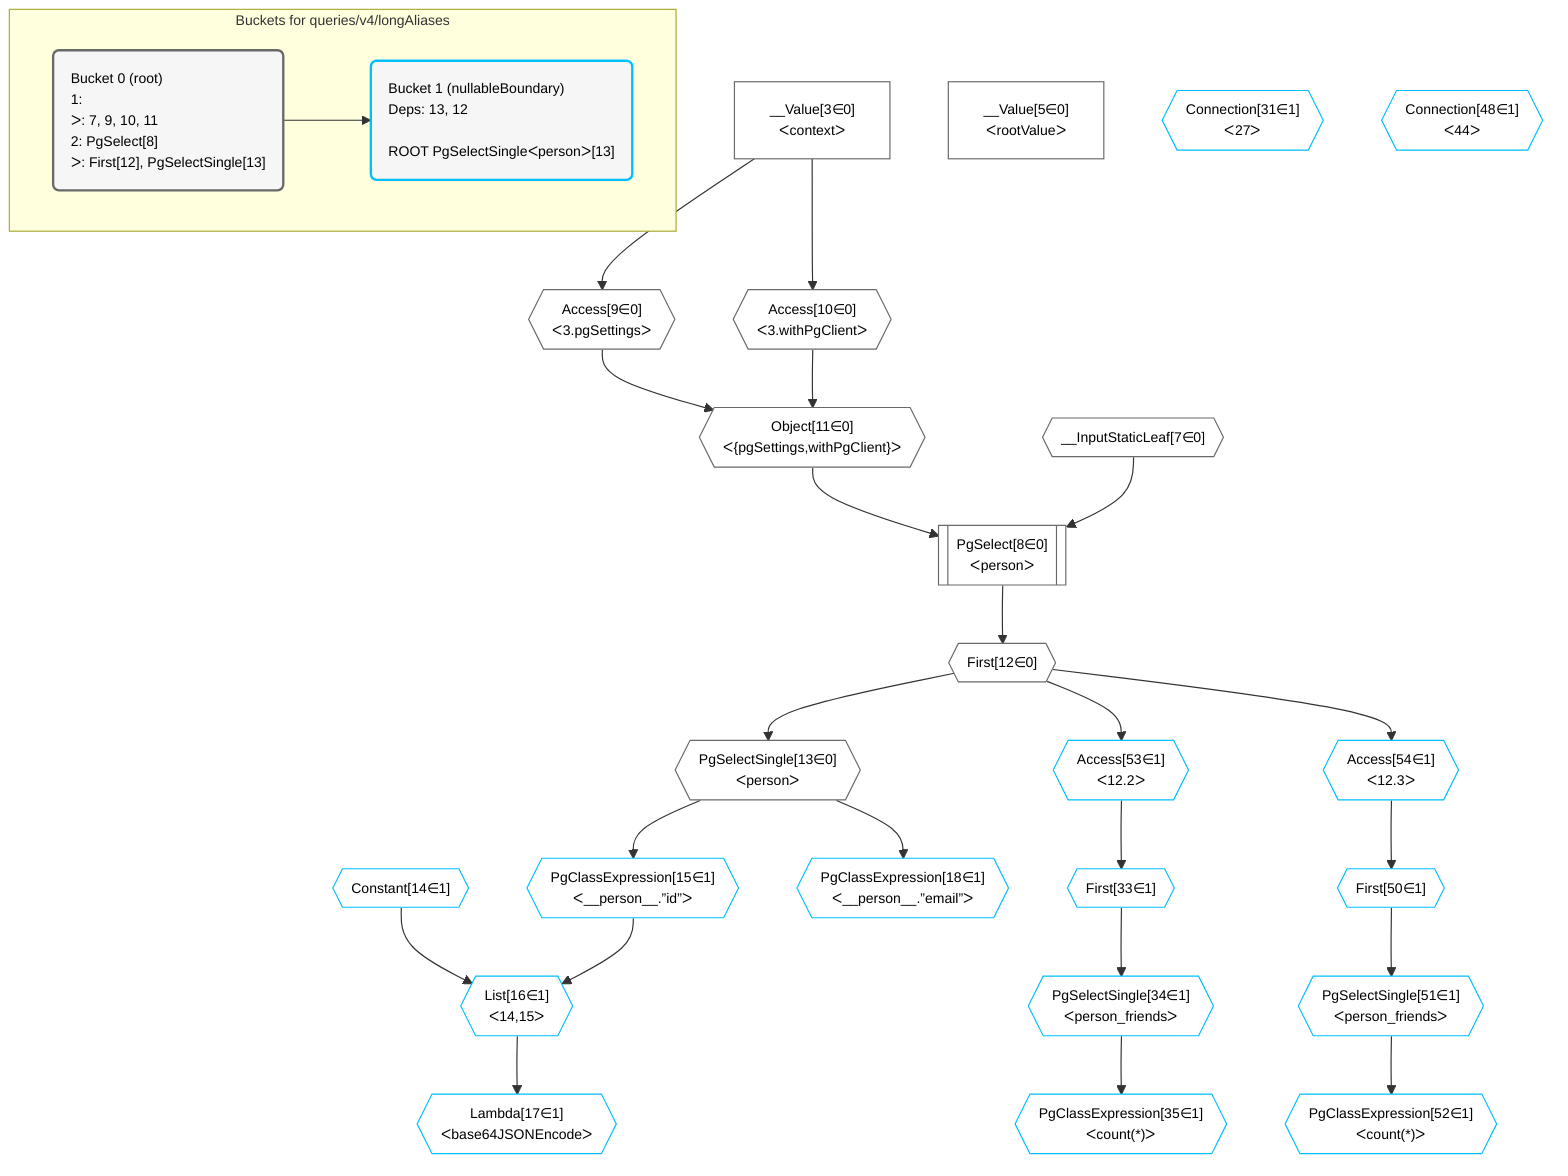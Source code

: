 %%{init: {'themeVariables': { 'fontSize': '12px'}}}%%
graph TD
    classDef path fill:#eee,stroke:#000,color:#000
    classDef plan fill:#fff,stroke-width:1px,color:#000
    classDef itemplan fill:#fff,stroke-width:2px,color:#000
    classDef unbatchedplan fill:#dff,stroke-width:1px,color:#000
    classDef sideeffectplan fill:#fcc,stroke-width:2px,color:#000
    classDef bucket fill:#f6f6f6,color:#000,stroke-width:2px,text-align:left


    %% define steps
    __Value3["__Value[3∈0]<br />ᐸcontextᐳ"]:::plan
    __Value5["__Value[5∈0]<br />ᐸrootValueᐳ"]:::plan
    __InputStaticLeaf7{{"__InputStaticLeaf[7∈0]"}}:::plan
    Access9{{"Access[9∈0]<br />ᐸ3.pgSettingsᐳ"}}:::plan
    Access10{{"Access[10∈0]<br />ᐸ3.withPgClientᐳ"}}:::plan
    Object11{{"Object[11∈0]<br />ᐸ{pgSettings,withPgClient}ᐳ"}}:::plan
    PgSelect8[["PgSelect[8∈0]<br />ᐸpersonᐳ"]]:::plan
    First12{{"First[12∈0]"}}:::plan
    PgSelectSingle13{{"PgSelectSingle[13∈0]<br />ᐸpersonᐳ"}}:::plan
    Constant14{{"Constant[14∈1]"}}:::plan
    PgClassExpression15{{"PgClassExpression[15∈1]<br />ᐸ__person__.”id”ᐳ"}}:::plan
    List16{{"List[16∈1]<br />ᐸ14,15ᐳ"}}:::plan
    Lambda17{{"Lambda[17∈1]<br />ᐸbase64JSONEncodeᐳ"}}:::plan
    PgClassExpression18{{"PgClassExpression[18∈1]<br />ᐸ__person__.”email”ᐳ"}}:::plan
    Connection31{{"Connection[31∈1]<br />ᐸ27ᐳ"}}:::plan
    Access53{{"Access[53∈1]<br />ᐸ12.2ᐳ"}}:::plan
    First33{{"First[33∈1]"}}:::plan
    PgSelectSingle34{{"PgSelectSingle[34∈1]<br />ᐸperson_friendsᐳ"}}:::plan
    PgClassExpression35{{"PgClassExpression[35∈1]<br />ᐸcount(*)ᐳ"}}:::plan
    Connection48{{"Connection[48∈1]<br />ᐸ44ᐳ"}}:::plan
    Access54{{"Access[54∈1]<br />ᐸ12.3ᐳ"}}:::plan
    First50{{"First[50∈1]"}}:::plan
    PgSelectSingle51{{"PgSelectSingle[51∈1]<br />ᐸperson_friendsᐳ"}}:::plan
    PgClassExpression52{{"PgClassExpression[52∈1]<br />ᐸcount(*)ᐳ"}}:::plan

    %% plan dependencies
    __Value3 --> Access9
    __Value3 --> Access10
    Access9 & Access10 --> Object11
    Object11 & __InputStaticLeaf7 --> PgSelect8
    PgSelect8 --> First12
    First12 --> PgSelectSingle13
    PgSelectSingle13 --> PgClassExpression15
    Constant14 & PgClassExpression15 --> List16
    List16 --> Lambda17
    PgSelectSingle13 --> PgClassExpression18
    First12 --> Access53
    Access53 --> First33
    First33 --> PgSelectSingle34
    PgSelectSingle34 --> PgClassExpression35
    First12 --> Access54
    Access54 --> First50
    First50 --> PgSelectSingle51
    PgSelectSingle51 --> PgClassExpression52

    subgraph "Buckets for queries/v4/longAliases"
    Bucket0("Bucket 0 (root)<br />1: <br />ᐳ: 7, 9, 10, 11<br />2: PgSelect[8]<br />ᐳ: First[12], PgSelectSingle[13]"):::bucket
    classDef bucket0 stroke:#696969
    class Bucket0,__Value3,__Value5,__InputStaticLeaf7,PgSelect8,Access9,Access10,Object11,First12,PgSelectSingle13 bucket0
    Bucket1("Bucket 1 (nullableBoundary)<br />Deps: 13, 12<br /><br />ROOT PgSelectSingleᐸpersonᐳ[13]"):::bucket
    classDef bucket1 stroke:#00bfff
    class Bucket1,Constant14,PgClassExpression15,List16,Lambda17,PgClassExpression18,Connection31,First33,PgSelectSingle34,PgClassExpression35,Connection48,First50,PgSelectSingle51,PgClassExpression52,Access53,Access54 bucket1
    Bucket0 --> Bucket1
    end